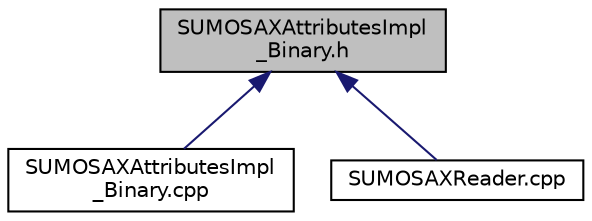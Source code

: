 digraph "SUMOSAXAttributesImpl_Binary.h"
{
  edge [fontname="Helvetica",fontsize="10",labelfontname="Helvetica",labelfontsize="10"];
  node [fontname="Helvetica",fontsize="10",shape=record];
  Node26 [label="SUMOSAXAttributesImpl\l_Binary.h",height=0.2,width=0.4,color="black", fillcolor="grey75", style="filled", fontcolor="black"];
  Node26 -> Node27 [dir="back",color="midnightblue",fontsize="10",style="solid",fontname="Helvetica"];
  Node27 [label="SUMOSAXAttributesImpl\l_Binary.cpp",height=0.2,width=0.4,color="black", fillcolor="white", style="filled",URL="$d6/df9/_s_u_m_o_s_a_x_attributes_impl___binary_8cpp.html"];
  Node26 -> Node28 [dir="back",color="midnightblue",fontsize="10",style="solid",fontname="Helvetica"];
  Node28 [label="SUMOSAXReader.cpp",height=0.2,width=0.4,color="black", fillcolor="white", style="filled",URL="$df/d53/_s_u_m_o_s_a_x_reader_8cpp.html"];
}
